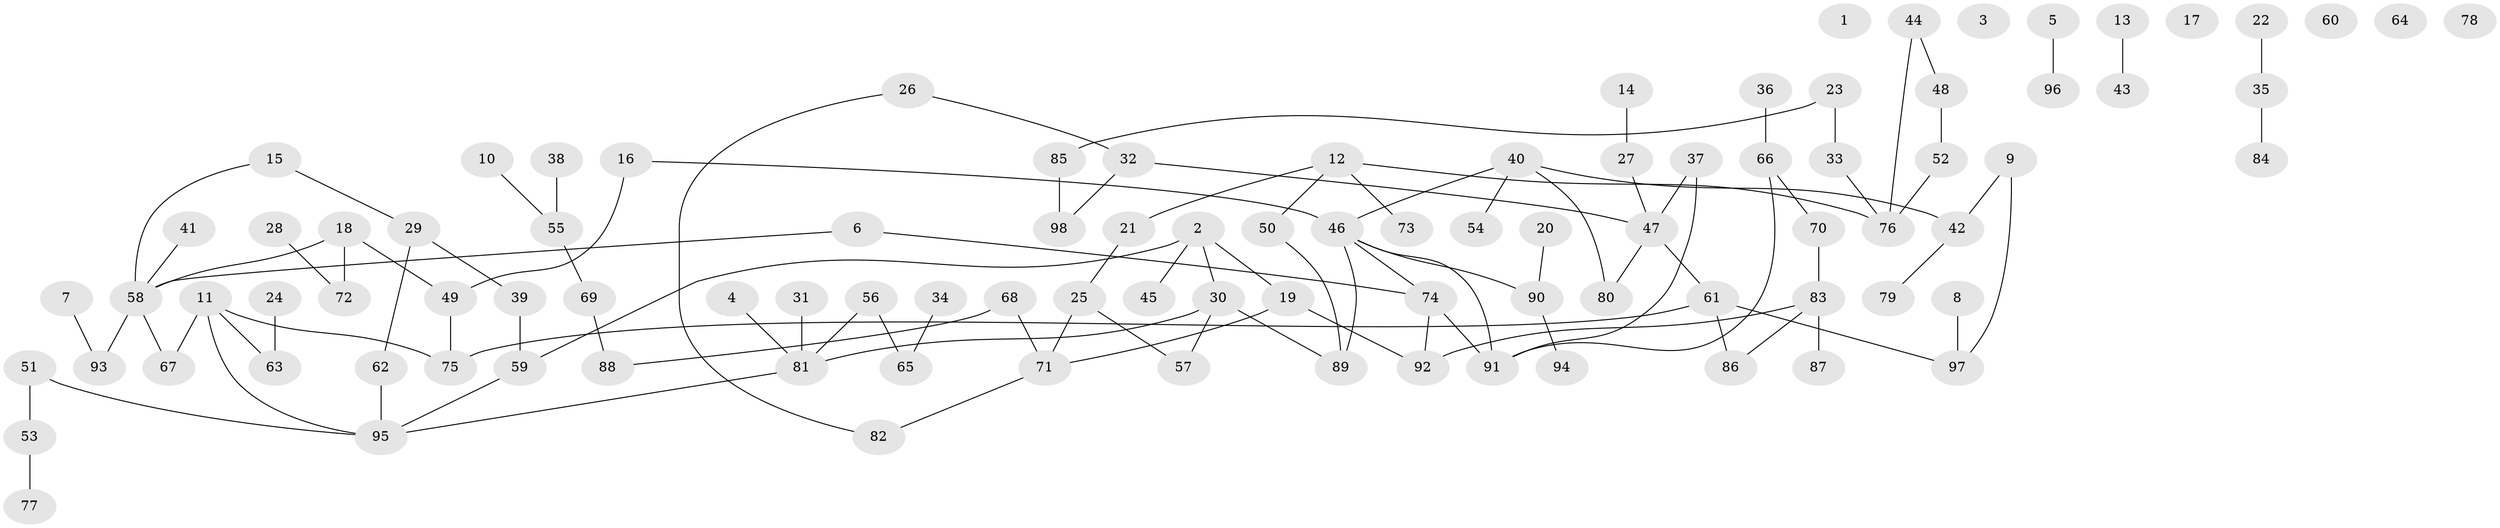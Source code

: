 // Generated by graph-tools (version 1.1) at 2025/49/03/09/25 03:49:09]
// undirected, 98 vertices, 106 edges
graph export_dot {
graph [start="1"]
  node [color=gray90,style=filled];
  1;
  2;
  3;
  4;
  5;
  6;
  7;
  8;
  9;
  10;
  11;
  12;
  13;
  14;
  15;
  16;
  17;
  18;
  19;
  20;
  21;
  22;
  23;
  24;
  25;
  26;
  27;
  28;
  29;
  30;
  31;
  32;
  33;
  34;
  35;
  36;
  37;
  38;
  39;
  40;
  41;
  42;
  43;
  44;
  45;
  46;
  47;
  48;
  49;
  50;
  51;
  52;
  53;
  54;
  55;
  56;
  57;
  58;
  59;
  60;
  61;
  62;
  63;
  64;
  65;
  66;
  67;
  68;
  69;
  70;
  71;
  72;
  73;
  74;
  75;
  76;
  77;
  78;
  79;
  80;
  81;
  82;
  83;
  84;
  85;
  86;
  87;
  88;
  89;
  90;
  91;
  92;
  93;
  94;
  95;
  96;
  97;
  98;
  2 -- 19;
  2 -- 30;
  2 -- 45;
  2 -- 59;
  4 -- 81;
  5 -- 96;
  6 -- 58;
  6 -- 74;
  7 -- 93;
  8 -- 97;
  9 -- 42;
  9 -- 97;
  10 -- 55;
  11 -- 63;
  11 -- 67;
  11 -- 75;
  11 -- 95;
  12 -- 21;
  12 -- 50;
  12 -- 73;
  12 -- 76;
  13 -- 43;
  14 -- 27;
  15 -- 29;
  15 -- 58;
  16 -- 46;
  16 -- 49;
  18 -- 49;
  18 -- 58;
  18 -- 72;
  19 -- 71;
  19 -- 92;
  20 -- 90;
  21 -- 25;
  22 -- 35;
  23 -- 33;
  23 -- 85;
  24 -- 63;
  25 -- 57;
  25 -- 71;
  26 -- 32;
  26 -- 82;
  27 -- 47;
  28 -- 72;
  29 -- 39;
  29 -- 62;
  30 -- 57;
  30 -- 81;
  30 -- 89;
  31 -- 81;
  32 -- 47;
  32 -- 98;
  33 -- 76;
  34 -- 65;
  35 -- 84;
  36 -- 66;
  37 -- 47;
  37 -- 91;
  38 -- 55;
  39 -- 59;
  40 -- 42;
  40 -- 46;
  40 -- 54;
  40 -- 80;
  41 -- 58;
  42 -- 79;
  44 -- 48;
  44 -- 76;
  46 -- 74;
  46 -- 89;
  46 -- 90;
  46 -- 91;
  47 -- 61;
  47 -- 80;
  48 -- 52;
  49 -- 75;
  50 -- 89;
  51 -- 53;
  51 -- 95;
  52 -- 76;
  53 -- 77;
  55 -- 69;
  56 -- 65;
  56 -- 81;
  58 -- 67;
  58 -- 93;
  59 -- 95;
  61 -- 75;
  61 -- 86;
  61 -- 97;
  62 -- 95;
  66 -- 70;
  66 -- 91;
  68 -- 71;
  68 -- 88;
  69 -- 88;
  70 -- 83;
  71 -- 82;
  74 -- 91;
  74 -- 92;
  81 -- 95;
  83 -- 86;
  83 -- 87;
  83 -- 92;
  85 -- 98;
  90 -- 94;
}
